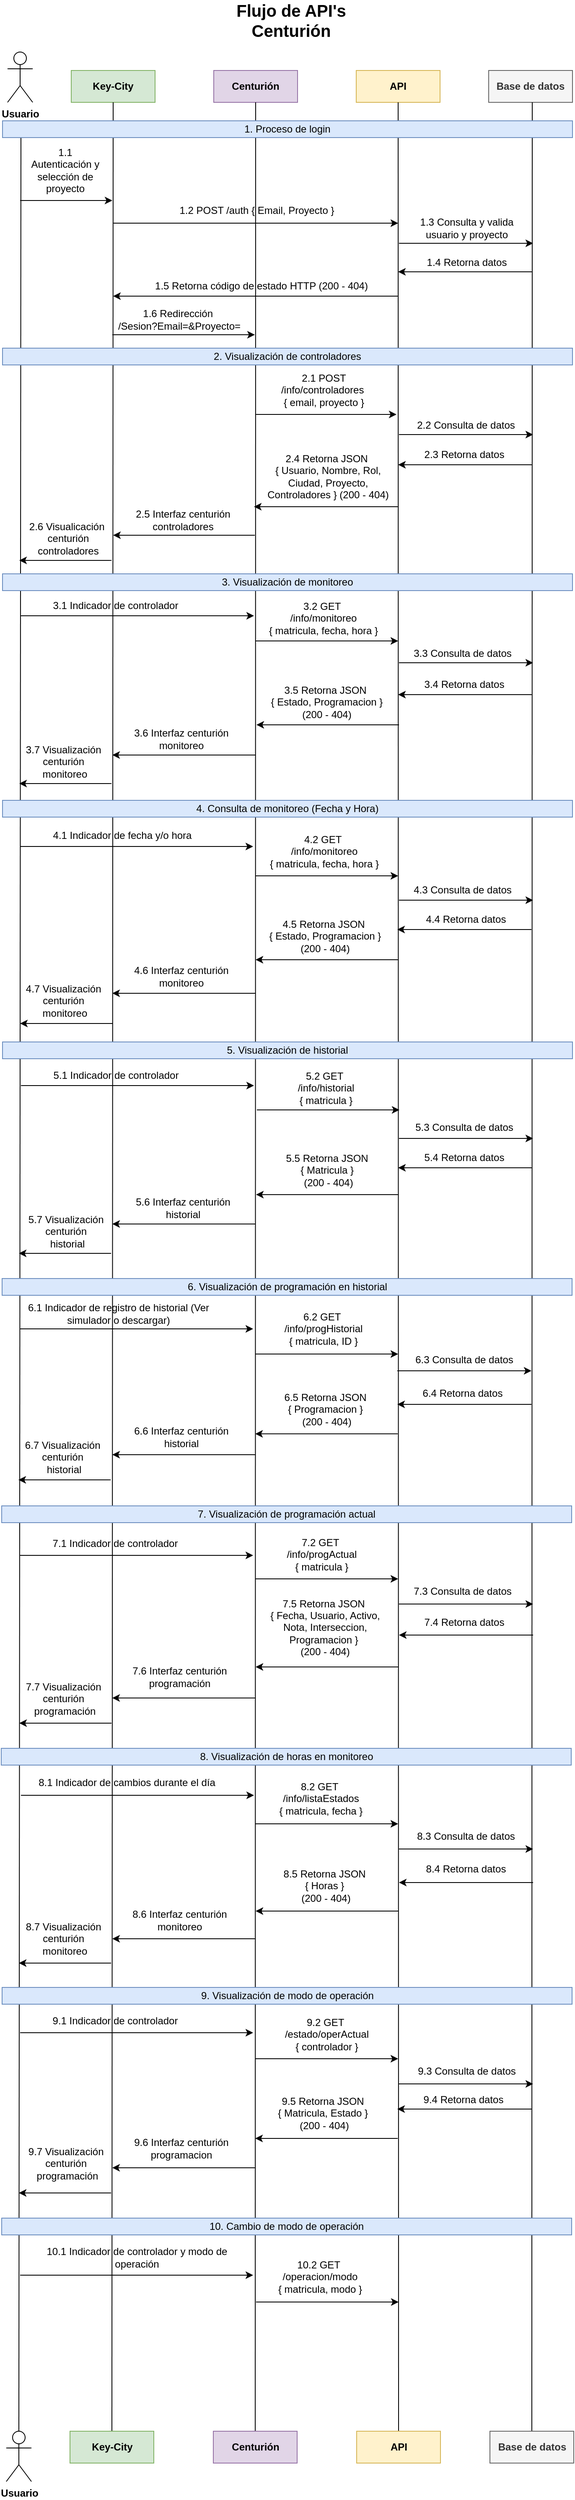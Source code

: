 <mxfile version="26.0.2">
  <diagram name="Página-1" id="kyZmNTn_4bfn__WPmsEL">
    <mxGraphModel dx="1289" dy="621" grid="1" gridSize="10" guides="1" tooltips="1" connect="1" arrows="1" fold="1" page="1" pageScale="1" pageWidth="827" pageHeight="1169" math="0" shadow="0">
      <root>
        <mxCell id="0" />
        <mxCell id="1" parent="0" />
        <mxCell id="FP3VzrqA_hdOQgKFFTKv-2" value="Usuario" style="shape=umlActor;verticalLabelPosition=bottom;verticalAlign=top;html=1;outlineConnect=0;fontStyle=1" parent="1" vertex="1">
          <mxGeometry x="83" y="88" width="30" height="60" as="geometry" />
        </mxCell>
        <mxCell id="FP3VzrqA_hdOQgKFFTKv-5" value="&lt;b&gt;Key-City&lt;/b&gt;" style="rounded=0;whiteSpace=wrap;html=1;fillColor=#d5e8d4;strokeColor=#82b366;" parent="1" vertex="1">
          <mxGeometry x="159" y="110" width="100" height="38" as="geometry" />
        </mxCell>
        <mxCell id="FP3VzrqA_hdOQgKFFTKv-6" value="&lt;b&gt;Centurión&lt;/b&gt;" style="rounded=0;whiteSpace=wrap;html=1;fillColor=#e1d5e7;strokeColor=#9673a6;" parent="1" vertex="1">
          <mxGeometry x="329" y="110" width="100" height="38" as="geometry" />
        </mxCell>
        <mxCell id="FP3VzrqA_hdOQgKFFTKv-7" value="&lt;b&gt;API&lt;/b&gt;" style="rounded=0;whiteSpace=wrap;html=1;fillColor=#fff2cc;strokeColor=#d6b656;" parent="1" vertex="1">
          <mxGeometry x="499" y="110" width="100" height="38" as="geometry" />
        </mxCell>
        <mxCell id="FP3VzrqA_hdOQgKFFTKv-8" value="&lt;b&gt;Base de datos&lt;/b&gt;" style="rounded=0;whiteSpace=wrap;html=1;fillColor=#f5f5f5;fontColor=#333333;strokeColor=#666666;" parent="1" vertex="1">
          <mxGeometry x="657" y="110" width="100" height="38" as="geometry" />
        </mxCell>
        <mxCell id="FP3VzrqA_hdOQgKFFTKv-9" value="" style="endArrow=none;html=1;rounded=0;entryX=0.5;entryY=1;entryDx=0;entryDy=0;exitX=0.5;exitY=0;exitDx=0;exitDy=0;" parent="1" source="FP3VzrqA_hdOQgKFFTKv-54" target="FP3VzrqA_hdOQgKFFTKv-5" edge="1">
          <mxGeometry width="50" height="50" relative="1" as="geometry">
            <mxPoint x="207" y="940" as="sourcePoint" />
            <mxPoint x="417" y="230" as="targetPoint" />
          </mxGeometry>
        </mxCell>
        <mxCell id="FP3VzrqA_hdOQgKFFTKv-10" value="" style="endArrow=none;html=1;rounded=0;exitX=0.5;exitY=0;exitDx=0;exitDy=0;" parent="1" source="FP3VzrqA_hdOQgKFFTKv-55" target="FP3VzrqA_hdOQgKFFTKv-6" edge="1">
          <mxGeometry width="50" height="50" relative="1" as="geometry">
            <mxPoint x="377" y="870" as="sourcePoint" />
            <mxPoint x="379" y="150" as="targetPoint" />
          </mxGeometry>
        </mxCell>
        <mxCell id="FP3VzrqA_hdOQgKFFTKv-11" value="" style="endArrow=none;html=1;rounded=0;exitX=0.5;exitY=0;exitDx=0;exitDy=0;" parent="1" source="FP3VzrqA_hdOQgKFFTKv-56" target="FP3VzrqA_hdOQgKFFTKv-7" edge="1">
          <mxGeometry width="50" height="50" relative="1" as="geometry">
            <mxPoint x="547" y="940" as="sourcePoint" />
            <mxPoint x="550" y="148" as="targetPoint" />
          </mxGeometry>
        </mxCell>
        <mxCell id="FP3VzrqA_hdOQgKFFTKv-12" value="" style="endArrow=none;html=1;rounded=0;entryX=0.5;entryY=1;entryDx=0;entryDy=0;exitX=0.5;exitY=0;exitDx=0;exitDy=0;" parent="1" source="FP3VzrqA_hdOQgKFFTKv-57" edge="1">
          <mxGeometry width="50" height="50" relative="1" as="geometry">
            <mxPoint x="707" y="970" as="sourcePoint" />
            <mxPoint x="709" y="148" as="targetPoint" />
          </mxGeometry>
        </mxCell>
        <mxCell id="FP3VzrqA_hdOQgKFFTKv-13" value="" style="endArrow=none;html=1;rounded=0;entryX=0.5;entryY=1;entryDx=0;entryDy=0;exitX=0.5;exitY=0;exitDx=0;exitDy=0;exitPerimeter=0;" parent="1" source="FP3VzrqA_hdOQgKFFTKv-53" edge="1">
          <mxGeometry width="50" height="50" relative="1" as="geometry">
            <mxPoint x="97" y="870" as="sourcePoint" />
            <mxPoint x="99" y="170" as="targetPoint" />
          </mxGeometry>
        </mxCell>
        <mxCell id="FP3VzrqA_hdOQgKFFTKv-1" value="1. Proceso de login" style="rounded=0;whiteSpace=wrap;html=1;fillColor=#dae8fc;strokeColor=#6c8ebf;" parent="1" vertex="1">
          <mxGeometry x="77" y="170" width="680" height="20" as="geometry" />
        </mxCell>
        <mxCell id="FP3VzrqA_hdOQgKFFTKv-14" value="" style="endArrow=classic;html=1;rounded=0;" parent="1" edge="1">
          <mxGeometry width="50" height="50" relative="1" as="geometry">
            <mxPoint x="98" y="265" as="sourcePoint" />
            <mxPoint x="208" y="265" as="targetPoint" />
          </mxGeometry>
        </mxCell>
        <mxCell id="FP3VzrqA_hdOQgKFFTKv-15" value="1.1 Autenticación y selección de proyecto" style="text;html=1;align=center;verticalAlign=middle;whiteSpace=wrap;rounded=0;" parent="1" vertex="1">
          <mxGeometry x="106.5" y="214" width="90" height="30" as="geometry" />
        </mxCell>
        <mxCell id="FP3VzrqA_hdOQgKFFTKv-17" value="" style="endArrow=classic;html=1;rounded=0;" parent="1" edge="1">
          <mxGeometry width="50" height="50" relative="1" as="geometry">
            <mxPoint x="209" y="292" as="sourcePoint" />
            <mxPoint x="549" y="292" as="targetPoint" />
          </mxGeometry>
        </mxCell>
        <mxCell id="FP3VzrqA_hdOQgKFFTKv-18" value="1.2 POST /auth { Email, Proyecto }" style="text;html=1;align=center;verticalAlign=middle;whiteSpace=wrap;rounded=0;" parent="1" vertex="1">
          <mxGeometry x="283" y="262" width="195" height="30" as="geometry" />
        </mxCell>
        <mxCell id="FP3VzrqA_hdOQgKFFTKv-19" value="" style="endArrow=classic;html=1;rounded=0;" parent="1" edge="1">
          <mxGeometry width="50" height="50" relative="1" as="geometry">
            <mxPoint x="550" y="316" as="sourcePoint" />
            <mxPoint x="710" y="316" as="targetPoint" />
          </mxGeometry>
        </mxCell>
        <mxCell id="FP3VzrqA_hdOQgKFFTKv-20" value="1.3 Consulta y valida usuario y proyecto" style="text;html=1;align=center;verticalAlign=middle;whiteSpace=wrap;rounded=0;" parent="1" vertex="1">
          <mxGeometry x="557" y="283" width="148" height="30" as="geometry" />
        </mxCell>
        <mxCell id="FP3VzrqA_hdOQgKFFTKv-21" value="" style="endArrow=classic;html=1;rounded=0;" parent="1" edge="1">
          <mxGeometry width="50" height="50" relative="1" as="geometry">
            <mxPoint x="709" y="350" as="sourcePoint" />
            <mxPoint x="549" y="350" as="targetPoint" />
          </mxGeometry>
        </mxCell>
        <mxCell id="FP3VzrqA_hdOQgKFFTKv-22" value="1.4 Retorna datos" style="text;html=1;align=center;verticalAlign=middle;whiteSpace=wrap;rounded=0;" parent="1" vertex="1">
          <mxGeometry x="557" y="324" width="148" height="30" as="geometry" />
        </mxCell>
        <mxCell id="FP3VzrqA_hdOQgKFFTKv-23" value="" style="endArrow=classic;html=1;rounded=0;" parent="1" edge="1">
          <mxGeometry width="50" height="50" relative="1" as="geometry">
            <mxPoint x="549" y="379" as="sourcePoint" />
            <mxPoint x="209" y="379" as="targetPoint" />
          </mxGeometry>
        </mxCell>
        <mxCell id="FP3VzrqA_hdOQgKFFTKv-24" value="1.5 Retorna código de estado HTTP (200 - 404)" style="text;html=1;align=center;verticalAlign=middle;whiteSpace=wrap;rounded=0;" parent="1" vertex="1">
          <mxGeometry x="241" y="352" width="290" height="30" as="geometry" />
        </mxCell>
        <mxCell id="FP3VzrqA_hdOQgKFFTKv-26" value="" style="endArrow=classic;html=1;rounded=0;" parent="1" edge="1">
          <mxGeometry width="50" height="50" relative="1" as="geometry">
            <mxPoint x="208" y="425" as="sourcePoint" />
            <mxPoint x="378" y="425" as="targetPoint" />
          </mxGeometry>
        </mxCell>
        <mxCell id="FP3VzrqA_hdOQgKFFTKv-27" value="1.6 Redirección&amp;nbsp;&lt;div&gt;/Sesion?Email=&amp;amp;Proyecto=&lt;/div&gt;" style="text;html=1;align=center;verticalAlign=middle;whiteSpace=wrap;rounded=0;" parent="1" vertex="1">
          <mxGeometry x="208" y="392" width="160" height="30" as="geometry" />
        </mxCell>
        <mxCell id="FP3VzrqA_hdOQgKFFTKv-28" value="2. Visualización de controladores" style="rounded=0;whiteSpace=wrap;html=1;fillColor=#dae8fc;strokeColor=#6c8ebf;" parent="1" vertex="1">
          <mxGeometry x="77" y="441" width="680" height="20" as="geometry" />
        </mxCell>
        <mxCell id="FP3VzrqA_hdOQgKFFTKv-29" value="" style="endArrow=classic;html=1;rounded=0;" parent="1" edge="1">
          <mxGeometry width="50" height="50" relative="1" as="geometry">
            <mxPoint x="379" y="520" as="sourcePoint" />
            <mxPoint x="547" y="520" as="targetPoint" />
          </mxGeometry>
        </mxCell>
        <mxCell id="FP3VzrqA_hdOQgKFFTKv-30" value="2.1 POST /info/controladores&amp;nbsp;&lt;div&gt;{ email, proyecto }&lt;/div&gt;" style="text;html=1;align=center;verticalAlign=middle;whiteSpace=wrap;rounded=0;" parent="1" vertex="1">
          <mxGeometry x="392" y="476" width="137" height="30" as="geometry" />
        </mxCell>
        <mxCell id="FP3VzrqA_hdOQgKFFTKv-32" value="" style="endArrow=classic;html=1;rounded=0;" parent="1" edge="1">
          <mxGeometry width="50" height="50" relative="1" as="geometry">
            <mxPoint x="550" y="544" as="sourcePoint" />
            <mxPoint x="710" y="544" as="targetPoint" />
          </mxGeometry>
        </mxCell>
        <mxCell id="FP3VzrqA_hdOQgKFFTKv-33" value="2.2 Consulta de datos" style="text;html=1;align=center;verticalAlign=middle;whiteSpace=wrap;rounded=0;" parent="1" vertex="1">
          <mxGeometry x="556" y="518" width="148" height="30" as="geometry" />
        </mxCell>
        <mxCell id="FP3VzrqA_hdOQgKFFTKv-34" value="" style="endArrow=classic;html=1;rounded=0;" parent="1" edge="1">
          <mxGeometry width="50" height="50" relative="1" as="geometry">
            <mxPoint x="709" y="580" as="sourcePoint" />
            <mxPoint x="549" y="580" as="targetPoint" />
          </mxGeometry>
        </mxCell>
        <mxCell id="FP3VzrqA_hdOQgKFFTKv-35" value="2.3 Retorna datos" style="text;html=1;align=center;verticalAlign=middle;whiteSpace=wrap;rounded=0;" parent="1" vertex="1">
          <mxGeometry x="554" y="554" width="148" height="27" as="geometry" />
        </mxCell>
        <mxCell id="FP3VzrqA_hdOQgKFFTKv-36" value="2.4 Retorna JSON&amp;nbsp;&lt;div&gt;{ Usuario, Nombre, Rol, Ciudad, Proyecto, Controladores } (200 - 404)&lt;/div&gt;" style="text;html=1;align=center;verticalAlign=middle;whiteSpace=wrap;rounded=0;" parent="1" vertex="1">
          <mxGeometry x="386" y="580" width="159" height="27" as="geometry" />
        </mxCell>
        <mxCell id="FP3VzrqA_hdOQgKFFTKv-37" value="" style="endArrow=classic;html=1;rounded=0;" parent="1" edge="1">
          <mxGeometry width="50" height="50" relative="1" as="geometry">
            <mxPoint x="549" y="630" as="sourcePoint" />
            <mxPoint x="377" y="630" as="targetPoint" />
          </mxGeometry>
        </mxCell>
        <mxCell id="FP3VzrqA_hdOQgKFFTKv-38" value="3. Visualización de monitoreo" style="rounded=0;whiteSpace=wrap;html=1;fillColor=#dae8fc;strokeColor=#6c8ebf;" parent="1" vertex="1">
          <mxGeometry x="77" y="710" width="680" height="20" as="geometry" />
        </mxCell>
        <mxCell id="FP3VzrqA_hdOQgKFFTKv-39" value="3.2 GET&amp;nbsp;&lt;div&gt;/info/monitoreo&lt;div&gt;{ matricula, fecha, hora }&lt;/div&gt;&lt;/div&gt;" style="text;html=1;align=center;verticalAlign=middle;whiteSpace=wrap;rounded=0;" parent="1" vertex="1">
          <mxGeometry x="385" y="748" width="150" height="30" as="geometry" />
        </mxCell>
        <mxCell id="FP3VzrqA_hdOQgKFFTKv-40" value="" style="endArrow=classic;html=1;rounded=0;" parent="1" edge="1">
          <mxGeometry width="50" height="50" relative="1" as="geometry">
            <mxPoint x="379" y="790" as="sourcePoint" />
            <mxPoint x="549" y="790" as="targetPoint" />
          </mxGeometry>
        </mxCell>
        <mxCell id="FP3VzrqA_hdOQgKFFTKv-41" value="3.3 Consulta de datos" style="text;html=1;align=center;verticalAlign=middle;whiteSpace=wrap;rounded=0;" parent="1" vertex="1">
          <mxGeometry x="552" y="790" width="148" height="30" as="geometry" />
        </mxCell>
        <mxCell id="FP3VzrqA_hdOQgKFFTKv-42" value="" style="endArrow=classic;html=1;rounded=0;" parent="1" edge="1">
          <mxGeometry width="50" height="50" relative="1" as="geometry">
            <mxPoint x="550" y="816" as="sourcePoint" />
            <mxPoint x="710" y="816" as="targetPoint" />
          </mxGeometry>
        </mxCell>
        <mxCell id="FP3VzrqA_hdOQgKFFTKv-43" value="" style="endArrow=classic;html=1;rounded=0;" parent="1" edge="1">
          <mxGeometry width="50" height="50" relative="1" as="geometry">
            <mxPoint x="709" y="854" as="sourcePoint" />
            <mxPoint x="549" y="854" as="targetPoint" />
          </mxGeometry>
        </mxCell>
        <mxCell id="FP3VzrqA_hdOQgKFFTKv-44" value="3.4 Retorna datos" style="text;html=1;align=center;verticalAlign=middle;whiteSpace=wrap;rounded=0;" parent="1" vertex="1">
          <mxGeometry x="554" y="828" width="148" height="27" as="geometry" />
        </mxCell>
        <mxCell id="FP3VzrqA_hdOQgKFFTKv-45" value="" style="endArrow=classic;html=1;rounded=0;" parent="1" edge="1">
          <mxGeometry width="50" height="50" relative="1" as="geometry">
            <mxPoint x="550" y="890" as="sourcePoint" />
            <mxPoint x="380" y="890" as="targetPoint" />
          </mxGeometry>
        </mxCell>
        <mxCell id="FP3VzrqA_hdOQgKFFTKv-46" value="3.5 Retorna JSON&amp;nbsp;&lt;div&gt;{ Estado, Programacion } (200 - 404)&lt;/div&gt;" style="text;html=1;align=center;verticalAlign=middle;whiteSpace=wrap;rounded=0;" parent="1" vertex="1">
          <mxGeometry x="390" y="849" width="148" height="27" as="geometry" />
        </mxCell>
        <mxCell id="FP3VzrqA_hdOQgKFFTKv-49" value="" style="endArrow=classic;html=1;rounded=0;" parent="1" edge="1">
          <mxGeometry width="50" height="50" relative="1" as="geometry">
            <mxPoint x="99" y="760" as="sourcePoint" />
            <mxPoint x="377" y="760" as="targetPoint" />
          </mxGeometry>
        </mxCell>
        <mxCell id="FP3VzrqA_hdOQgKFFTKv-50" value="3.1 Indicador de controlador" style="text;html=1;align=center;verticalAlign=middle;whiteSpace=wrap;rounded=0;" parent="1" vertex="1">
          <mxGeometry x="127" y="733" width="170" height="30" as="geometry" />
        </mxCell>
        <mxCell id="FP3VzrqA_hdOQgKFFTKv-53" value="Usuario" style="shape=umlActor;verticalLabelPosition=bottom;verticalAlign=top;html=1;outlineConnect=0;fontStyle=1" parent="1" vertex="1">
          <mxGeometry x="81.5" y="2924" width="30" height="60" as="geometry" />
        </mxCell>
        <mxCell id="FP3VzrqA_hdOQgKFFTKv-54" value="&lt;b&gt;Key-City&lt;/b&gt;" style="rounded=0;whiteSpace=wrap;html=1;fillColor=#d5e8d4;strokeColor=#82b366;" parent="1" vertex="1">
          <mxGeometry x="157.5" y="2924" width="100" height="38" as="geometry" />
        </mxCell>
        <mxCell id="FP3VzrqA_hdOQgKFFTKv-55" value="&lt;b&gt;Centurión&lt;/b&gt;" style="rounded=0;whiteSpace=wrap;html=1;fillColor=#e1d5e7;strokeColor=#9673a6;" parent="1" vertex="1">
          <mxGeometry x="328.5" y="2924" width="100" height="38" as="geometry" />
        </mxCell>
        <mxCell id="FP3VzrqA_hdOQgKFFTKv-56" value="&lt;b&gt;API&lt;/b&gt;" style="rounded=0;whiteSpace=wrap;html=1;fillColor=#fff2cc;strokeColor=#d6b656;" parent="1" vertex="1">
          <mxGeometry x="499.5" y="2924" width="100" height="38" as="geometry" />
        </mxCell>
        <mxCell id="FP3VzrqA_hdOQgKFFTKv-57" value="&lt;b&gt;Base de datos&lt;/b&gt;" style="rounded=0;whiteSpace=wrap;html=1;fillColor=#f5f5f5;fontColor=#333333;strokeColor=#666666;" parent="1" vertex="1">
          <mxGeometry x="658.5" y="2924" width="100" height="38" as="geometry" />
        </mxCell>
        <mxCell id="FP3VzrqA_hdOQgKFFTKv-58" value="" style="endArrow=classic;html=1;rounded=0;" parent="1" edge="1">
          <mxGeometry width="50" height="50" relative="1" as="geometry">
            <mxPoint x="378" y="664" as="sourcePoint" />
            <mxPoint x="209" y="664" as="targetPoint" />
          </mxGeometry>
        </mxCell>
        <mxCell id="FP3VzrqA_hdOQgKFFTKv-59" value="2.5 Interfaz centurión&lt;div&gt;controladores&lt;/div&gt;" style="text;html=1;align=center;verticalAlign=middle;whiteSpace=wrap;rounded=0;" parent="1" vertex="1">
          <mxGeometry x="213" y="632" width="159" height="27" as="geometry" />
        </mxCell>
        <mxCell id="FP3VzrqA_hdOQgKFFTKv-60" value="" style="endArrow=classic;html=1;rounded=0;" parent="1" edge="1">
          <mxGeometry width="50" height="50" relative="1" as="geometry">
            <mxPoint x="207" y="694" as="sourcePoint" />
            <mxPoint x="97" y="694" as="targetPoint" />
          </mxGeometry>
        </mxCell>
        <mxCell id="FP3VzrqA_hdOQgKFFTKv-61" value="2.6 Visualicación&amp;nbsp;&lt;div&gt;centurión&lt;/div&gt;&lt;div&gt;controladores&lt;/div&gt;" style="text;html=1;align=center;verticalAlign=middle;whiteSpace=wrap;rounded=0;" parent="1" vertex="1">
          <mxGeometry x="103" y="654" width="105" height="27" as="geometry" />
        </mxCell>
        <mxCell id="FP3VzrqA_hdOQgKFFTKv-62" value="" style="endArrow=classic;html=1;rounded=0;" parent="1" edge="1">
          <mxGeometry width="50" height="50" relative="1" as="geometry">
            <mxPoint x="379" y="926" as="sourcePoint" />
            <mxPoint x="208" y="926" as="targetPoint" />
          </mxGeometry>
        </mxCell>
        <mxCell id="FP3VzrqA_hdOQgKFFTKv-63" value="3.6 Interfaz centurión monitoreo" style="text;html=1;align=center;verticalAlign=middle;whiteSpace=wrap;rounded=0;" parent="1" vertex="1">
          <mxGeometry x="218" y="892" width="145" height="30" as="geometry" />
        </mxCell>
        <mxCell id="FP3VzrqA_hdOQgKFFTKv-64" value="" style="endArrow=classic;html=1;rounded=0;" parent="1" edge="1">
          <mxGeometry width="50" height="50" relative="1" as="geometry">
            <mxPoint x="207" y="960" as="sourcePoint" />
            <mxPoint x="97" y="960" as="targetPoint" />
          </mxGeometry>
        </mxCell>
        <mxCell id="FP3VzrqA_hdOQgKFFTKv-66" value="3.7 Visualización&amp;nbsp;&lt;div&gt;centurión&amp;nbsp;&lt;/div&gt;&lt;div&gt;monitoreo&lt;/div&gt;" style="text;html=1;align=center;verticalAlign=middle;whiteSpace=wrap;rounded=0;" parent="1" vertex="1">
          <mxGeometry x="79" y="919" width="145" height="30" as="geometry" />
        </mxCell>
        <mxCell id="FP3VzrqA_hdOQgKFFTKv-67" value="Flujo de API&#39;s Centurión" style="text;html=1;align=center;verticalAlign=middle;whiteSpace=wrap;rounded=0;fontStyle=1;fontSize=20;" parent="1" vertex="1">
          <mxGeometry x="327" y="35" width="188.5" height="30" as="geometry" />
        </mxCell>
        <mxCell id="3-l2l5GQCLhaMs7UbWSu-1" value="4. Consulta de monitoreo (Fecha y Hora)" style="rounded=0;whiteSpace=wrap;html=1;fillColor=#dae8fc;strokeColor=#6c8ebf;" parent="1" vertex="1">
          <mxGeometry x="77" y="980" width="680" height="20" as="geometry" />
        </mxCell>
        <mxCell id="3-l2l5GQCLhaMs7UbWSu-2" value="" style="endArrow=classic;html=1;rounded=0;" parent="1" edge="1">
          <mxGeometry width="50" height="50" relative="1" as="geometry">
            <mxPoint x="98" y="1035" as="sourcePoint" />
            <mxPoint x="376" y="1035" as="targetPoint" />
          </mxGeometry>
        </mxCell>
        <mxCell id="3-l2l5GQCLhaMs7UbWSu-3" value="4.1 Indicador de fecha y/o hora" style="text;html=1;align=center;verticalAlign=middle;whiteSpace=wrap;rounded=0;" parent="1" vertex="1">
          <mxGeometry x="135" y="1007" width="170" height="30" as="geometry" />
        </mxCell>
        <mxCell id="3-l2l5GQCLhaMs7UbWSu-4" value="" style="endArrow=classic;html=1;rounded=0;" parent="1" edge="1">
          <mxGeometry width="50" height="50" relative="1" as="geometry">
            <mxPoint x="379" y="1070" as="sourcePoint" />
            <mxPoint x="549" y="1070" as="targetPoint" />
          </mxGeometry>
        </mxCell>
        <mxCell id="3-l2l5GQCLhaMs7UbWSu-5" value="4.2 GET&amp;nbsp;&lt;div&gt;/info/monitoreo&lt;div&gt;{ matricula, fecha, hora }&lt;/div&gt;&lt;/div&gt;" style="text;html=1;align=center;verticalAlign=middle;whiteSpace=wrap;rounded=0;" parent="1" vertex="1">
          <mxGeometry x="385.5" y="1026" width="150" height="30" as="geometry" />
        </mxCell>
        <mxCell id="3-l2l5GQCLhaMs7UbWSu-6" value="" style="endArrow=classic;html=1;rounded=0;" parent="1" edge="1">
          <mxGeometry width="50" height="50" relative="1" as="geometry">
            <mxPoint x="550" y="1099" as="sourcePoint" />
            <mxPoint x="710" y="1099" as="targetPoint" />
          </mxGeometry>
        </mxCell>
        <mxCell id="3-l2l5GQCLhaMs7UbWSu-7" value="4.3 Consulta de datos" style="text;html=1;align=center;verticalAlign=middle;whiteSpace=wrap;rounded=0;" parent="1" vertex="1">
          <mxGeometry x="552" y="1072" width="148" height="30" as="geometry" />
        </mxCell>
        <mxCell id="3-l2l5GQCLhaMs7UbWSu-9" value="" style="endArrow=classic;html=1;rounded=0;" parent="1" edge="1">
          <mxGeometry width="50" height="50" relative="1" as="geometry">
            <mxPoint x="708" y="1134" as="sourcePoint" />
            <mxPoint x="548" y="1134" as="targetPoint" />
          </mxGeometry>
        </mxCell>
        <mxCell id="3-l2l5GQCLhaMs7UbWSu-10" value="4.4 Retorna datos" style="text;html=1;align=center;verticalAlign=middle;whiteSpace=wrap;rounded=0;" parent="1" vertex="1">
          <mxGeometry x="556" y="1108" width="148" height="27" as="geometry" />
        </mxCell>
        <mxCell id="3-l2l5GQCLhaMs7UbWSu-11" value="" style="endArrow=classic;html=1;rounded=0;" parent="1" edge="1">
          <mxGeometry width="50" height="50" relative="1" as="geometry">
            <mxPoint x="549" y="1170" as="sourcePoint" />
            <mxPoint x="379" y="1170" as="targetPoint" />
          </mxGeometry>
        </mxCell>
        <mxCell id="3-l2l5GQCLhaMs7UbWSu-12" value="4.5 Retorna JSON&amp;nbsp;&lt;div&gt;{ Estado, Programacion } (200 - 404)&lt;/div&gt;" style="text;html=1;align=center;verticalAlign=middle;whiteSpace=wrap;rounded=0;" parent="1" vertex="1">
          <mxGeometry x="387.5" y="1128" width="148" height="27" as="geometry" />
        </mxCell>
        <mxCell id="3-l2l5GQCLhaMs7UbWSu-13" value="" style="endArrow=classic;html=1;rounded=0;" parent="1" edge="1">
          <mxGeometry width="50" height="50" relative="1" as="geometry">
            <mxPoint x="379" y="1210" as="sourcePoint" />
            <mxPoint x="208" y="1210" as="targetPoint" />
          </mxGeometry>
        </mxCell>
        <mxCell id="3-l2l5GQCLhaMs7UbWSu-14" value="4.6 Interfaz centurión monitoreo" style="text;html=1;align=center;verticalAlign=middle;whiteSpace=wrap;rounded=0;" parent="1" vertex="1">
          <mxGeometry x="218" y="1175" width="145" height="30" as="geometry" />
        </mxCell>
        <mxCell id="3-l2l5GQCLhaMs7UbWSu-15" value="" style="endArrow=classic;html=1;rounded=0;" parent="1" edge="1">
          <mxGeometry width="50" height="50" relative="1" as="geometry">
            <mxPoint x="208" y="1246" as="sourcePoint" />
            <mxPoint x="98" y="1246" as="targetPoint" />
          </mxGeometry>
        </mxCell>
        <mxCell id="3-l2l5GQCLhaMs7UbWSu-16" value="4.7 Visualización&amp;nbsp;&lt;div&gt;centurión&amp;nbsp;&lt;/div&gt;&lt;div&gt;monitoreo&lt;/div&gt;" style="text;html=1;align=center;verticalAlign=middle;whiteSpace=wrap;rounded=0;" parent="1" vertex="1">
          <mxGeometry x="79" y="1204" width="145" height="30" as="geometry" />
        </mxCell>
        <mxCell id="3-l2l5GQCLhaMs7UbWSu-17" value="5. Visualización de historial" style="rounded=0;whiteSpace=wrap;html=1;fillColor=#dae8fc;strokeColor=#6c8ebf;" parent="1" vertex="1">
          <mxGeometry x="77" y="1268" width="680" height="20" as="geometry" />
        </mxCell>
        <mxCell id="3-l2l5GQCLhaMs7UbWSu-18" value="" style="endArrow=classic;html=1;rounded=0;" parent="1" edge="1">
          <mxGeometry width="50" height="50" relative="1" as="geometry">
            <mxPoint x="99" y="1320" as="sourcePoint" />
            <mxPoint x="377" y="1320" as="targetPoint" />
          </mxGeometry>
        </mxCell>
        <mxCell id="3-l2l5GQCLhaMs7UbWSu-19" value="5.1 Indicador de controlador" style="text;html=1;align=center;verticalAlign=middle;whiteSpace=wrap;rounded=0;" parent="1" vertex="1">
          <mxGeometry x="96" y="1293" width="233" height="30" as="geometry" />
        </mxCell>
        <mxCell id="3-l2l5GQCLhaMs7UbWSu-21" value="" style="endArrow=classic;html=1;rounded=0;" parent="1" edge="1">
          <mxGeometry width="50" height="50" relative="1" as="geometry">
            <mxPoint x="380.5" y="1349" as="sourcePoint" />
            <mxPoint x="550.5" y="1349" as="targetPoint" />
          </mxGeometry>
        </mxCell>
        <mxCell id="3-l2l5GQCLhaMs7UbWSu-22" value="5.2 GET&amp;nbsp;&lt;div&gt;/info/historial&lt;div&gt;{ matricula }&lt;/div&gt;&lt;/div&gt;" style="text;html=1;align=center;verticalAlign=middle;whiteSpace=wrap;rounded=0;" parent="1" vertex="1">
          <mxGeometry x="387.5" y="1308" width="150" height="30" as="geometry" />
        </mxCell>
        <mxCell id="3-l2l5GQCLhaMs7UbWSu-23" value="" style="endArrow=classic;html=1;rounded=0;" parent="1" edge="1">
          <mxGeometry width="50" height="50" relative="1" as="geometry">
            <mxPoint x="550" y="1383" as="sourcePoint" />
            <mxPoint x="710" y="1383" as="targetPoint" />
          </mxGeometry>
        </mxCell>
        <mxCell id="3-l2l5GQCLhaMs7UbWSu-24" value="5.3 Consulta de datos" style="text;html=1;align=center;verticalAlign=middle;whiteSpace=wrap;rounded=0;" parent="1" vertex="1">
          <mxGeometry x="554" y="1355" width="148" height="30" as="geometry" />
        </mxCell>
        <mxCell id="3-l2l5GQCLhaMs7UbWSu-26" value="" style="endArrow=classic;html=1;rounded=0;" parent="1" edge="1">
          <mxGeometry width="50" height="50" relative="1" as="geometry">
            <mxPoint x="709" y="1418" as="sourcePoint" />
            <mxPoint x="549" y="1418" as="targetPoint" />
          </mxGeometry>
        </mxCell>
        <mxCell id="3-l2l5GQCLhaMs7UbWSu-27" value="5.4 Retorna datos" style="text;html=1;align=center;verticalAlign=middle;whiteSpace=wrap;rounded=0;" parent="1" vertex="1">
          <mxGeometry x="554" y="1392" width="148" height="27" as="geometry" />
        </mxCell>
        <mxCell id="3-l2l5GQCLhaMs7UbWSu-28" value="" style="endArrow=classic;html=1;rounded=0;" parent="1" edge="1">
          <mxGeometry width="50" height="50" relative="1" as="geometry">
            <mxPoint x="549.5" y="1450" as="sourcePoint" />
            <mxPoint x="379.5" y="1450" as="targetPoint" />
          </mxGeometry>
        </mxCell>
        <mxCell id="3-l2l5GQCLhaMs7UbWSu-29" value="5.5 Retorna JSON&amp;nbsp;&lt;div&gt;{ Matricula }&amp;nbsp;&lt;/div&gt;&lt;div&gt;(200 - 404)&lt;/div&gt;" style="text;html=1;align=center;verticalAlign=middle;whiteSpace=wrap;rounded=0;" parent="1" vertex="1">
          <mxGeometry x="392" y="1407" width="148" height="27" as="geometry" />
        </mxCell>
        <mxCell id="3-l2l5GQCLhaMs7UbWSu-31" value="" style="endArrow=classic;html=1;rounded=0;" parent="1" edge="1">
          <mxGeometry width="50" height="50" relative="1" as="geometry">
            <mxPoint x="379" y="1485" as="sourcePoint" />
            <mxPoint x="208" y="1485" as="targetPoint" />
          </mxGeometry>
        </mxCell>
        <mxCell id="3-l2l5GQCLhaMs7UbWSu-32" value="5.6 Interfaz centurión historial" style="text;html=1;align=center;verticalAlign=middle;whiteSpace=wrap;rounded=0;" parent="1" vertex="1">
          <mxGeometry x="220" y="1451" width="145" height="30" as="geometry" />
        </mxCell>
        <mxCell id="3-l2l5GQCLhaMs7UbWSu-33" value="" style="endArrow=classic;html=1;rounded=0;" parent="1" edge="1">
          <mxGeometry width="50" height="50" relative="1" as="geometry">
            <mxPoint x="206.5" y="1520" as="sourcePoint" />
            <mxPoint x="96.5" y="1520" as="targetPoint" />
          </mxGeometry>
        </mxCell>
        <mxCell id="3-l2l5GQCLhaMs7UbWSu-34" value="5.7 Visualización&amp;nbsp;&lt;div&gt;centurión&amp;nbsp;&lt;/div&gt;&lt;div&gt;historial&lt;/div&gt;" style="text;html=1;align=center;verticalAlign=middle;whiteSpace=wrap;rounded=0;" parent="1" vertex="1">
          <mxGeometry x="82" y="1479" width="145" height="30" as="geometry" />
        </mxCell>
        <mxCell id="xbS1oR0nhKh8D2B9Lq1t-1" value="6. Visualización de programación en historial" style="rounded=0;whiteSpace=wrap;html=1;fillColor=#dae8fc;strokeColor=#6c8ebf;" parent="1" vertex="1">
          <mxGeometry x="76.5" y="1550" width="680" height="20" as="geometry" />
        </mxCell>
        <mxCell id="xbS1oR0nhKh8D2B9Lq1t-2" value="" style="endArrow=classic;html=1;rounded=0;" parent="1" edge="1">
          <mxGeometry width="50" height="50" relative="1" as="geometry">
            <mxPoint x="98" y="1610" as="sourcePoint" />
            <mxPoint x="376" y="1610" as="targetPoint" />
          </mxGeometry>
        </mxCell>
        <mxCell id="xbS1oR0nhKh8D2B9Lq1t-3" value="6.1 Indicador de registro de historial (Ver simulador o descargar)" style="text;html=1;align=center;verticalAlign=middle;whiteSpace=wrap;rounded=0;" parent="1" vertex="1">
          <mxGeometry x="99" y="1577" width="233" height="30" as="geometry" />
        </mxCell>
        <mxCell id="xbS1oR0nhKh8D2B9Lq1t-4" value="" style="endArrow=classic;html=1;rounded=0;" parent="1" edge="1">
          <mxGeometry width="50" height="50" relative="1" as="geometry">
            <mxPoint x="379" y="1640" as="sourcePoint" />
            <mxPoint x="549" y="1640" as="targetPoint" />
          </mxGeometry>
        </mxCell>
        <mxCell id="xbS1oR0nhKh8D2B9Lq1t-5" value="6.2 GET&amp;nbsp;&lt;div&gt;/info/progHistorial&lt;div&gt;{ matricula, ID }&lt;/div&gt;&lt;/div&gt;" style="text;html=1;align=center;verticalAlign=middle;whiteSpace=wrap;rounded=0;" parent="1" vertex="1">
          <mxGeometry x="385" y="1595" width="150" height="30" as="geometry" />
        </mxCell>
        <mxCell id="xbS1oR0nhKh8D2B9Lq1t-6" value="6.3 Consulta de datos" style="text;html=1;align=center;verticalAlign=middle;whiteSpace=wrap;rounded=0;" parent="1" vertex="1">
          <mxGeometry x="554" y="1632" width="148" height="30" as="geometry" />
        </mxCell>
        <mxCell id="xbS1oR0nhKh8D2B9Lq1t-7" value="" style="endArrow=classic;html=1;rounded=0;" parent="1" edge="1">
          <mxGeometry width="50" height="50" relative="1" as="geometry">
            <mxPoint x="548" y="1660" as="sourcePoint" />
            <mxPoint x="708" y="1660" as="targetPoint" />
          </mxGeometry>
        </mxCell>
        <mxCell id="xbS1oR0nhKh8D2B9Lq1t-8" value="6.4 Retorna datos" style="text;html=1;align=center;verticalAlign=middle;whiteSpace=wrap;rounded=0;" parent="1" vertex="1">
          <mxGeometry x="552" y="1673" width="148" height="27" as="geometry" />
        </mxCell>
        <mxCell id="xbS1oR0nhKh8D2B9Lq1t-9" value="" style="endArrow=classic;html=1;rounded=0;" parent="1" edge="1">
          <mxGeometry width="50" height="50" relative="1" as="geometry">
            <mxPoint x="708" y="1700" as="sourcePoint" />
            <mxPoint x="548" y="1700" as="targetPoint" />
          </mxGeometry>
        </mxCell>
        <mxCell id="xbS1oR0nhKh8D2B9Lq1t-10" value="6.5 Retorna JSON&amp;nbsp;&lt;div&gt;{ Programacion }&amp;nbsp;&lt;/div&gt;&lt;div&gt;(200 - 404)&lt;/div&gt;" style="text;html=1;align=center;verticalAlign=middle;whiteSpace=wrap;rounded=0;" parent="1" vertex="1">
          <mxGeometry x="390" y="1692" width="148" height="27" as="geometry" />
        </mxCell>
        <mxCell id="xbS1oR0nhKh8D2B9Lq1t-11" value="" style="endArrow=classic;html=1;rounded=0;" parent="1" edge="1">
          <mxGeometry width="50" height="50" relative="1" as="geometry">
            <mxPoint x="548.5" y="1735.16" as="sourcePoint" />
            <mxPoint x="378.5" y="1735.16" as="targetPoint" />
          </mxGeometry>
        </mxCell>
        <mxCell id="xbS1oR0nhKh8D2B9Lq1t-13" value="6.6 Interfaz centurión historial" style="text;html=1;align=center;verticalAlign=middle;whiteSpace=wrap;rounded=0;" parent="1" vertex="1">
          <mxGeometry x="218" y="1724" width="145" height="30" as="geometry" />
        </mxCell>
        <mxCell id="xbS1oR0nhKh8D2B9Lq1t-14" value="" style="endArrow=classic;html=1;rounded=0;" parent="1" edge="1">
          <mxGeometry width="50" height="50" relative="1" as="geometry">
            <mxPoint x="379" y="1760" as="sourcePoint" />
            <mxPoint x="208" y="1760" as="targetPoint" />
          </mxGeometry>
        </mxCell>
        <mxCell id="xbS1oR0nhKh8D2B9Lq1t-15" value="" style="endArrow=classic;html=1;rounded=0;" parent="1" edge="1">
          <mxGeometry width="50" height="50" relative="1" as="geometry">
            <mxPoint x="206" y="1790" as="sourcePoint" />
            <mxPoint x="96" y="1790" as="targetPoint" />
          </mxGeometry>
        </mxCell>
        <mxCell id="xbS1oR0nhKh8D2B9Lq1t-17" value="6.7 Visualización&amp;nbsp;&lt;div&gt;centurión&amp;nbsp;&lt;/div&gt;&lt;div&gt;historial&lt;/div&gt;" style="text;html=1;align=center;verticalAlign=middle;whiteSpace=wrap;rounded=0;" parent="1" vertex="1">
          <mxGeometry x="77.5" y="1748" width="145" height="30" as="geometry" />
        </mxCell>
        <mxCell id="xbS1oR0nhKh8D2B9Lq1t-18" value="7. Visualización de programación actual" style="rounded=0;whiteSpace=wrap;html=1;fillColor=#dae8fc;strokeColor=#6c8ebf;" parent="1" vertex="1">
          <mxGeometry x="76" y="1821" width="680" height="20" as="geometry" />
        </mxCell>
        <mxCell id="xbS1oR0nhKh8D2B9Lq1t-19" value="" style="endArrow=classic;html=1;rounded=0;" parent="1" edge="1">
          <mxGeometry width="50" height="50" relative="1" as="geometry">
            <mxPoint x="98" y="1880" as="sourcePoint" />
            <mxPoint x="376" y="1880" as="targetPoint" />
          </mxGeometry>
        </mxCell>
        <mxCell id="xbS1oR0nhKh8D2B9Lq1t-20" value="7.1 Indicador de controlador" style="text;html=1;align=center;verticalAlign=middle;whiteSpace=wrap;rounded=0;" parent="1" vertex="1">
          <mxGeometry x="95" y="1851" width="233" height="30" as="geometry" />
        </mxCell>
        <mxCell id="xbS1oR0nhKh8D2B9Lq1t-21" value="7.2 GET&amp;nbsp;&lt;div&gt;/info/progActual&lt;div&gt;{ matricula }&lt;/div&gt;&lt;/div&gt;" style="text;html=1;align=center;verticalAlign=middle;whiteSpace=wrap;rounded=0;" parent="1" vertex="1">
          <mxGeometry x="383" y="1864" width="150" height="30" as="geometry" />
        </mxCell>
        <mxCell id="xbS1oR0nhKh8D2B9Lq1t-22" value="" style="endArrow=classic;html=1;rounded=0;" parent="1" edge="1">
          <mxGeometry width="50" height="50" relative="1" as="geometry">
            <mxPoint x="379" y="1908" as="sourcePoint" />
            <mxPoint x="549" y="1908" as="targetPoint" />
          </mxGeometry>
        </mxCell>
        <mxCell id="xbS1oR0nhKh8D2B9Lq1t-23" value="" style="endArrow=classic;html=1;rounded=0;" parent="1" edge="1">
          <mxGeometry width="50" height="50" relative="1" as="geometry">
            <mxPoint x="550" y="1938" as="sourcePoint" />
            <mxPoint x="710" y="1938" as="targetPoint" />
          </mxGeometry>
        </mxCell>
        <mxCell id="xbS1oR0nhKh8D2B9Lq1t-24" value="7.3 Consulta de datos" style="text;html=1;align=center;verticalAlign=middle;whiteSpace=wrap;rounded=0;" parent="1" vertex="1">
          <mxGeometry x="552" y="1908" width="148" height="30" as="geometry" />
        </mxCell>
        <mxCell id="xbS1oR0nhKh8D2B9Lq1t-25" value="7.4 Retorna datos" style="text;html=1;align=center;verticalAlign=middle;whiteSpace=wrap;rounded=0;" parent="1" vertex="1">
          <mxGeometry x="554" y="1946" width="148" height="27" as="geometry" />
        </mxCell>
        <mxCell id="xbS1oR0nhKh8D2B9Lq1t-27" value="" style="endArrow=classic;html=1;rounded=0;" parent="1" edge="1">
          <mxGeometry width="50" height="50" relative="1" as="geometry">
            <mxPoint x="710" y="1975" as="sourcePoint" />
            <mxPoint x="550" y="1975" as="targetPoint" />
          </mxGeometry>
        </mxCell>
        <mxCell id="xbS1oR0nhKh8D2B9Lq1t-28" value="7.5 Retorna JSON&amp;nbsp;&lt;div&gt;{ Fecha, Usuario, Activo, Nota, Interseccion, Programacion }&amp;nbsp;&lt;/div&gt;&lt;div&gt;(200 - 404)&lt;/div&gt;" style="text;html=1;align=center;verticalAlign=middle;whiteSpace=wrap;rounded=0;" parent="1" vertex="1">
          <mxGeometry x="387.5" y="1952" width="148" height="27" as="geometry" />
        </mxCell>
        <mxCell id="xbS1oR0nhKh8D2B9Lq1t-29" value="" style="endArrow=classic;html=1;rounded=0;" parent="1" edge="1">
          <mxGeometry width="50" height="50" relative="1" as="geometry">
            <mxPoint x="549" y="2013" as="sourcePoint" />
            <mxPoint x="379" y="2013" as="targetPoint" />
          </mxGeometry>
        </mxCell>
        <mxCell id="xbS1oR0nhKh8D2B9Lq1t-30" value="" style="endArrow=classic;html=1;rounded=0;" parent="1" edge="1">
          <mxGeometry width="50" height="50" relative="1" as="geometry">
            <mxPoint x="379" y="2050" as="sourcePoint" />
            <mxPoint x="208" y="2050" as="targetPoint" />
          </mxGeometry>
        </mxCell>
        <mxCell id="xbS1oR0nhKh8D2B9Lq1t-31" value="7.6 Interfaz centurión programación" style="text;html=1;align=center;verticalAlign=middle;whiteSpace=wrap;rounded=0;" parent="1" vertex="1">
          <mxGeometry x="215.5" y="2010" width="145" height="30" as="geometry" />
        </mxCell>
        <mxCell id="xbS1oR0nhKh8D2B9Lq1t-32" value="" style="endArrow=classic;html=1;rounded=0;" parent="1" edge="1">
          <mxGeometry width="50" height="50" relative="1" as="geometry">
            <mxPoint x="207" y="2080" as="sourcePoint" />
            <mxPoint x="97" y="2080" as="targetPoint" />
          </mxGeometry>
        </mxCell>
        <mxCell id="xbS1oR0nhKh8D2B9Lq1t-33" value="7.7 Visualización&amp;nbsp;&lt;div&gt;centurión&amp;nbsp;&lt;/div&gt;&lt;div&gt;programación&lt;/div&gt;" style="text;html=1;align=center;verticalAlign=middle;whiteSpace=wrap;rounded=0;" parent="1" vertex="1">
          <mxGeometry x="79" y="2036" width="145" height="30" as="geometry" />
        </mxCell>
        <mxCell id="xbS1oR0nhKh8D2B9Lq1t-34" value="8. Visualización de horas en monitoreo" style="rounded=0;whiteSpace=wrap;html=1;fillColor=#dae8fc;strokeColor=#6c8ebf;" parent="1" vertex="1">
          <mxGeometry x="75.5" y="2110" width="680" height="20" as="geometry" />
        </mxCell>
        <mxCell id="xbS1oR0nhKh8D2B9Lq1t-35" value="8.1 Indicador de cambios durante el día" style="text;html=1;align=center;verticalAlign=middle;whiteSpace=wrap;rounded=0;" parent="1" vertex="1">
          <mxGeometry x="109" y="2136" width="233" height="30" as="geometry" />
        </mxCell>
        <mxCell id="xbS1oR0nhKh8D2B9Lq1t-36" value="" style="endArrow=classic;html=1;rounded=0;" parent="1" edge="1">
          <mxGeometry width="50" height="50" relative="1" as="geometry">
            <mxPoint x="99" y="2166" as="sourcePoint" />
            <mxPoint x="377" y="2166" as="targetPoint" />
          </mxGeometry>
        </mxCell>
        <mxCell id="xbS1oR0nhKh8D2B9Lq1t-37" value="8.2 GET&amp;nbsp;&lt;div&gt;/info/listaEstados&lt;div&gt;{ matricula, fecha }&lt;/div&gt;&lt;/div&gt;" style="text;html=1;align=center;verticalAlign=middle;whiteSpace=wrap;rounded=0;" parent="1" vertex="1">
          <mxGeometry x="382" y="2155" width="150" height="30" as="geometry" />
        </mxCell>
        <mxCell id="xbS1oR0nhKh8D2B9Lq1t-38" value="" style="endArrow=classic;html=1;rounded=0;" parent="1" edge="1">
          <mxGeometry width="50" height="50" relative="1" as="geometry">
            <mxPoint x="379" y="2200" as="sourcePoint" />
            <mxPoint x="549" y="2200" as="targetPoint" />
          </mxGeometry>
        </mxCell>
        <mxCell id="xbS1oR0nhKh8D2B9Lq1t-39" value="" style="endArrow=classic;html=1;rounded=0;" parent="1" edge="1">
          <mxGeometry width="50" height="50" relative="1" as="geometry">
            <mxPoint x="550" y="2230" as="sourcePoint" />
            <mxPoint x="710" y="2230" as="targetPoint" />
          </mxGeometry>
        </mxCell>
        <mxCell id="xbS1oR0nhKh8D2B9Lq1t-40" value="8.3 Consulta de datos" style="text;html=1;align=center;verticalAlign=middle;whiteSpace=wrap;rounded=0;" parent="1" vertex="1">
          <mxGeometry x="556" y="2200" width="148" height="30" as="geometry" />
        </mxCell>
        <mxCell id="xbS1oR0nhKh8D2B9Lq1t-41" value="" style="endArrow=classic;html=1;rounded=0;" parent="1" edge="1">
          <mxGeometry width="50" height="50" relative="1" as="geometry">
            <mxPoint x="710" y="2270" as="sourcePoint" />
            <mxPoint x="550" y="2270" as="targetPoint" />
          </mxGeometry>
        </mxCell>
        <mxCell id="xbS1oR0nhKh8D2B9Lq1t-42" value="8.4 Retorna datos" style="text;html=1;align=center;verticalAlign=middle;whiteSpace=wrap;rounded=0;" parent="1" vertex="1">
          <mxGeometry x="556" y="2240" width="148" height="27" as="geometry" />
        </mxCell>
        <mxCell id="xbS1oR0nhKh8D2B9Lq1t-43" value="8.5 Retorna JSON&amp;nbsp;&lt;div&gt;{ Horas }&amp;nbsp;&lt;/div&gt;&lt;div&gt;(200 - 404)&lt;/div&gt;" style="text;html=1;align=center;verticalAlign=middle;whiteSpace=wrap;rounded=0;" parent="1" vertex="1">
          <mxGeometry x="388.5" y="2260" width="148" height="27" as="geometry" />
        </mxCell>
        <mxCell id="xbS1oR0nhKh8D2B9Lq1t-44" value="" style="endArrow=classic;html=1;rounded=0;" parent="1" edge="1">
          <mxGeometry width="50" height="50" relative="1" as="geometry">
            <mxPoint x="549" y="2304" as="sourcePoint" />
            <mxPoint x="379" y="2304" as="targetPoint" />
          </mxGeometry>
        </mxCell>
        <mxCell id="xbS1oR0nhKh8D2B9Lq1t-45" value="" style="endArrow=classic;html=1;rounded=0;" parent="1" edge="1">
          <mxGeometry width="50" height="50" relative="1" as="geometry">
            <mxPoint x="379" y="2337" as="sourcePoint" />
            <mxPoint x="208" y="2337" as="targetPoint" />
          </mxGeometry>
        </mxCell>
        <mxCell id="xbS1oR0nhKh8D2B9Lq1t-46" value="8.6 Interfaz centurión monitoreo" style="text;html=1;align=center;verticalAlign=middle;whiteSpace=wrap;rounded=0;" parent="1" vertex="1">
          <mxGeometry x="215.5" y="2300" width="145" height="30" as="geometry" />
        </mxCell>
        <mxCell id="xbS1oR0nhKh8D2B9Lq1t-47" value="" style="endArrow=classic;html=1;rounded=0;" parent="1" edge="1">
          <mxGeometry width="50" height="50" relative="1" as="geometry">
            <mxPoint x="206.5" y="2366" as="sourcePoint" />
            <mxPoint x="96.5" y="2366" as="targetPoint" />
          </mxGeometry>
        </mxCell>
        <mxCell id="xbS1oR0nhKh8D2B9Lq1t-48" value="8.7 Visualización&amp;nbsp;&lt;div&gt;centurión&amp;nbsp;&lt;/div&gt;&lt;div&gt;monitoreo&lt;/div&gt;" style="text;html=1;align=center;verticalAlign=middle;whiteSpace=wrap;rounded=0;" parent="1" vertex="1">
          <mxGeometry x="79" y="2322" width="145" height="30" as="geometry" />
        </mxCell>
        <mxCell id="xbS1oR0nhKh8D2B9Lq1t-49" value="9. Visualización de modo de operación" style="rounded=0;whiteSpace=wrap;html=1;fillColor=#dae8fc;strokeColor=#6c8ebf;" parent="1" vertex="1">
          <mxGeometry x="76.5" y="2395" width="680" height="20" as="geometry" />
        </mxCell>
        <mxCell id="xbS1oR0nhKh8D2B9Lq1t-50" value="9.1 Indicador de controlador" style="text;html=1;align=center;verticalAlign=middle;whiteSpace=wrap;rounded=0;" parent="1" vertex="1">
          <mxGeometry x="95" y="2420" width="233" height="30" as="geometry" />
        </mxCell>
        <mxCell id="xbS1oR0nhKh8D2B9Lq1t-51" value="" style="endArrow=classic;html=1;rounded=0;" parent="1" edge="1">
          <mxGeometry width="50" height="50" relative="1" as="geometry">
            <mxPoint x="98" y="2449" as="sourcePoint" />
            <mxPoint x="376" y="2449" as="targetPoint" />
          </mxGeometry>
        </mxCell>
        <mxCell id="xbS1oR0nhKh8D2B9Lq1t-52" value="9.2 GET&amp;nbsp;&lt;div&gt;/estado/operActual&lt;div&gt;{ controlador }&lt;/div&gt;&lt;/div&gt;" style="text;html=1;align=center;verticalAlign=middle;whiteSpace=wrap;rounded=0;" parent="1" vertex="1">
          <mxGeometry x="388.5" y="2436" width="150" height="30" as="geometry" />
        </mxCell>
        <mxCell id="xbS1oR0nhKh8D2B9Lq1t-53" value="" style="endArrow=classic;html=1;rounded=0;" parent="1" edge="1">
          <mxGeometry width="50" height="50" relative="1" as="geometry">
            <mxPoint x="379" y="2480" as="sourcePoint" />
            <mxPoint x="549" y="2480" as="targetPoint" />
          </mxGeometry>
        </mxCell>
        <mxCell id="xbS1oR0nhKh8D2B9Lq1t-54" value="" style="endArrow=classic;html=1;rounded=0;" parent="1" edge="1">
          <mxGeometry width="50" height="50" relative="1" as="geometry">
            <mxPoint x="550" y="2510" as="sourcePoint" />
            <mxPoint x="710" y="2510" as="targetPoint" />
          </mxGeometry>
        </mxCell>
        <mxCell id="xbS1oR0nhKh8D2B9Lq1t-55" value="9.3 Consulta de datos" style="text;html=1;align=center;verticalAlign=middle;whiteSpace=wrap;rounded=0;" parent="1" vertex="1">
          <mxGeometry x="557" y="2480" width="148" height="30" as="geometry" />
        </mxCell>
        <mxCell id="xbS1oR0nhKh8D2B9Lq1t-56" value="9.4 Retorna datos" style="text;html=1;align=center;verticalAlign=middle;whiteSpace=wrap;rounded=0;" parent="1" vertex="1">
          <mxGeometry x="553" y="2515" width="148" height="27" as="geometry" />
        </mxCell>
        <mxCell id="xbS1oR0nhKh8D2B9Lq1t-57" value="" style="endArrow=classic;html=1;rounded=0;" parent="1" edge="1">
          <mxGeometry width="50" height="50" relative="1" as="geometry">
            <mxPoint x="708" y="2540" as="sourcePoint" />
            <mxPoint x="548" y="2540" as="targetPoint" />
          </mxGeometry>
        </mxCell>
        <mxCell id="xbS1oR0nhKh8D2B9Lq1t-58" value="9.5 Retorna JSON&amp;nbsp;&lt;div&gt;{ Matricula, Estado }&amp;nbsp;&lt;/div&gt;&lt;div&gt;(200 - 404)&lt;/div&gt;" style="text;html=1;align=center;verticalAlign=middle;whiteSpace=wrap;rounded=0;" parent="1" vertex="1">
          <mxGeometry x="386.5" y="2531" width="148" height="27" as="geometry" />
        </mxCell>
        <mxCell id="xbS1oR0nhKh8D2B9Lq1t-59" value="" style="endArrow=classic;html=1;rounded=0;" parent="1" edge="1">
          <mxGeometry width="50" height="50" relative="1" as="geometry">
            <mxPoint x="548.5" y="2575" as="sourcePoint" />
            <mxPoint x="378.5" y="2575" as="targetPoint" />
          </mxGeometry>
        </mxCell>
        <mxCell id="xbS1oR0nhKh8D2B9Lq1t-60" value="9.6 Interfaz centurión programacion" style="text;html=1;align=center;verticalAlign=middle;whiteSpace=wrap;rounded=0;" parent="1" vertex="1">
          <mxGeometry x="218" y="2572" width="145" height="30" as="geometry" />
        </mxCell>
        <mxCell id="xbS1oR0nhKh8D2B9Lq1t-61" value="" style="endArrow=classic;html=1;rounded=0;" parent="1" edge="1">
          <mxGeometry width="50" height="50" relative="1" as="geometry">
            <mxPoint x="379" y="2610" as="sourcePoint" />
            <mxPoint x="208" y="2610" as="targetPoint" />
          </mxGeometry>
        </mxCell>
        <mxCell id="xbS1oR0nhKh8D2B9Lq1t-62" value="9.7 Visualización&amp;nbsp;&lt;div&gt;centurión&amp;nbsp;&lt;/div&gt;&lt;div&gt;programación&lt;/div&gt;" style="text;html=1;align=center;verticalAlign=middle;whiteSpace=wrap;rounded=0;" parent="1" vertex="1">
          <mxGeometry x="82" y="2590" width="145" height="30" as="geometry" />
        </mxCell>
        <mxCell id="xbS1oR0nhKh8D2B9Lq1t-63" value="" style="endArrow=classic;html=1;rounded=0;" parent="1" edge="1">
          <mxGeometry width="50" height="50" relative="1" as="geometry">
            <mxPoint x="206.5" y="2640" as="sourcePoint" />
            <mxPoint x="96.5" y="2640" as="targetPoint" />
          </mxGeometry>
        </mxCell>
        <mxCell id="CT0k8w_vsKzKRtg-R-1y-1" value="10. Cambio de modo de operación" style="rounded=0;whiteSpace=wrap;html=1;fillColor=#dae8fc;strokeColor=#6c8ebf;" vertex="1" parent="1">
          <mxGeometry x="76" y="2670" width="680" height="20" as="geometry" />
        </mxCell>
        <mxCell id="CT0k8w_vsKzKRtg-R-1y-2" value="" style="endArrow=classic;html=1;rounded=0;" edge="1" parent="1">
          <mxGeometry width="50" height="50" relative="1" as="geometry">
            <mxPoint x="98" y="2738" as="sourcePoint" />
            <mxPoint x="376" y="2738" as="targetPoint" />
          </mxGeometry>
        </mxCell>
        <mxCell id="CT0k8w_vsKzKRtg-R-1y-3" value="10.1 Indicador de controlador y modo de operación" style="text;html=1;align=center;verticalAlign=middle;whiteSpace=wrap;rounded=0;" vertex="1" parent="1">
          <mxGeometry x="121" y="2702" width="233" height="30" as="geometry" />
        </mxCell>
        <mxCell id="CT0k8w_vsKzKRtg-R-1y-4" value="10.2 GET&amp;nbsp;&lt;div&gt;/operacion/modo&lt;div&gt;{ matricula, modo }&lt;/div&gt;&lt;/div&gt;" style="text;html=1;align=center;verticalAlign=middle;whiteSpace=wrap;rounded=0;" vertex="1" parent="1">
          <mxGeometry x="381" y="2725" width="150" height="30" as="geometry" />
        </mxCell>
        <mxCell id="CT0k8w_vsKzKRtg-R-1y-5" value="" style="endArrow=classic;html=1;rounded=0;" edge="1" parent="1">
          <mxGeometry width="50" height="50" relative="1" as="geometry">
            <mxPoint x="379.5" y="2770" as="sourcePoint" />
            <mxPoint x="549.5" y="2770" as="targetPoint" />
          </mxGeometry>
        </mxCell>
      </root>
    </mxGraphModel>
  </diagram>
</mxfile>
